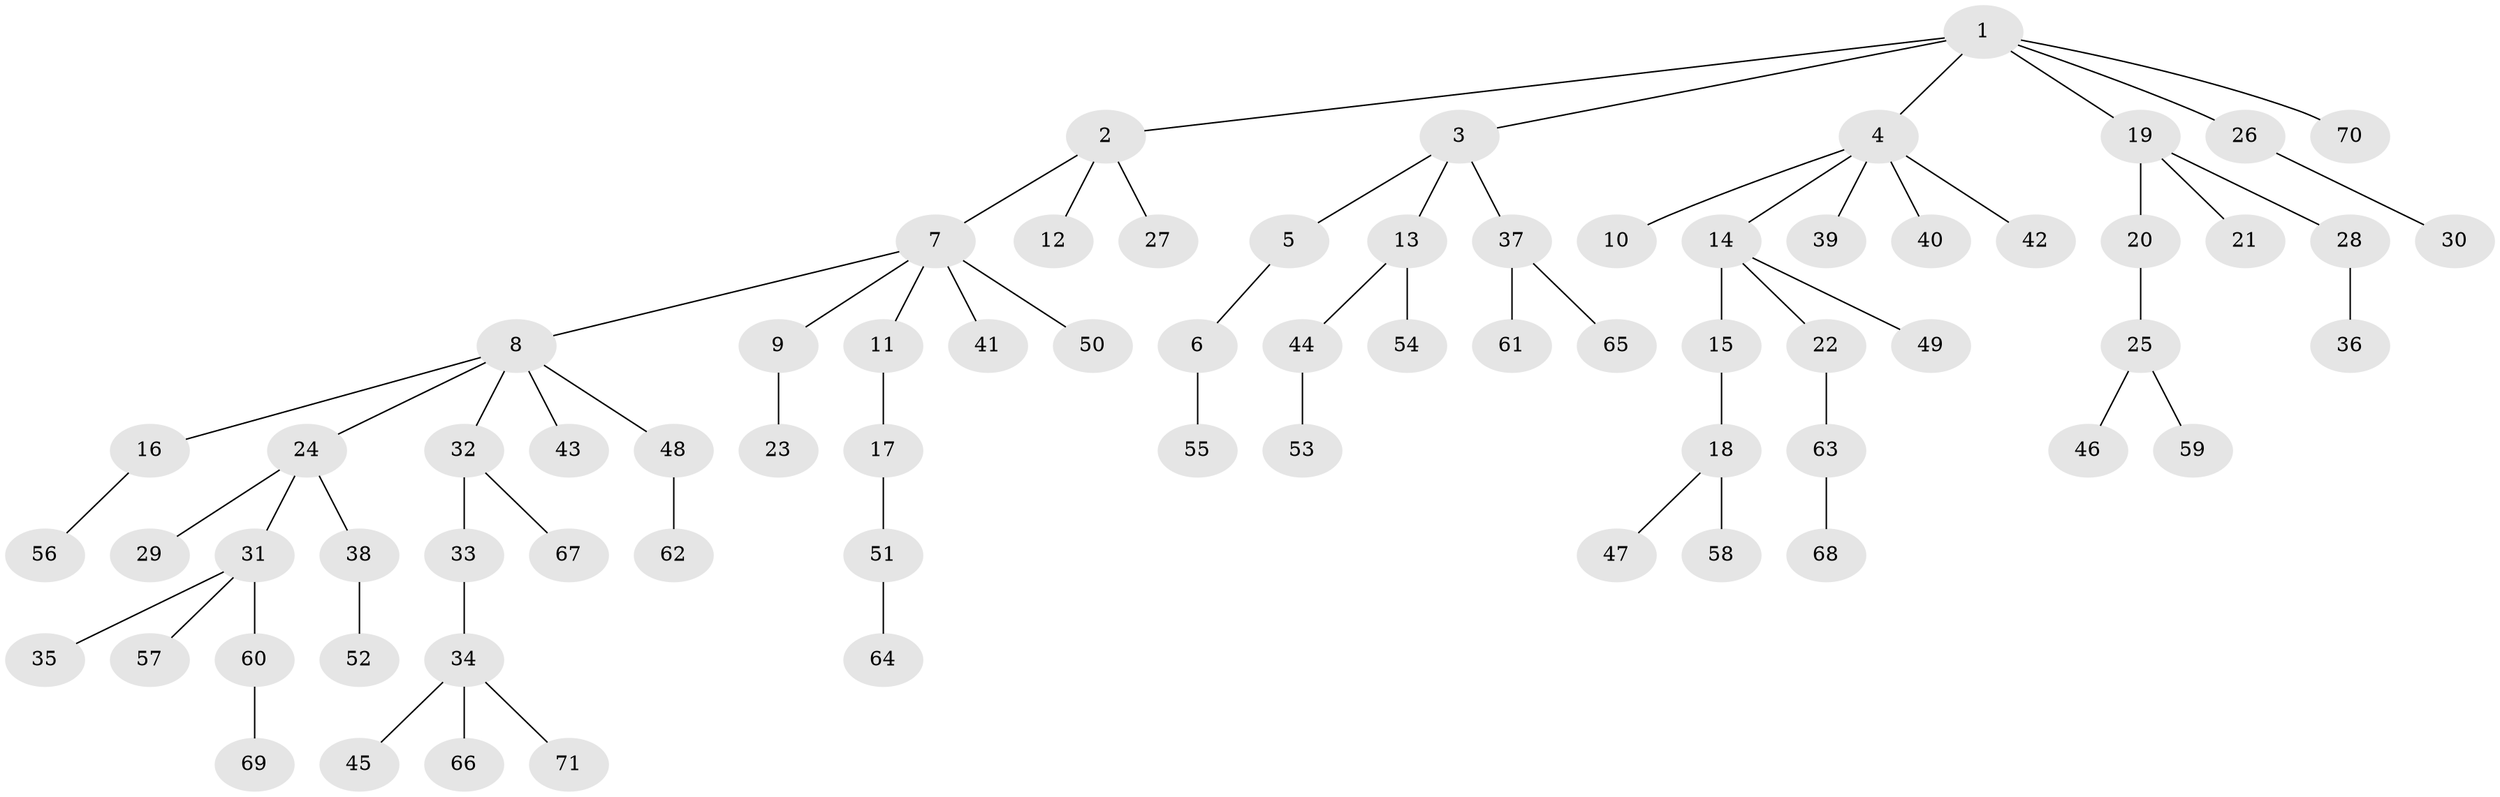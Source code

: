 // coarse degree distribution, {8: 0.04081632653061224, 3: 0.061224489795918366, 2: 0.1836734693877551, 10: 0.02040816326530612, 1: 0.6326530612244898, 4: 0.061224489795918366}
// Generated by graph-tools (version 1.1) at 2025/52/02/27/25 19:52:13]
// undirected, 71 vertices, 70 edges
graph export_dot {
graph [start="1"]
  node [color=gray90,style=filled];
  1;
  2;
  3;
  4;
  5;
  6;
  7;
  8;
  9;
  10;
  11;
  12;
  13;
  14;
  15;
  16;
  17;
  18;
  19;
  20;
  21;
  22;
  23;
  24;
  25;
  26;
  27;
  28;
  29;
  30;
  31;
  32;
  33;
  34;
  35;
  36;
  37;
  38;
  39;
  40;
  41;
  42;
  43;
  44;
  45;
  46;
  47;
  48;
  49;
  50;
  51;
  52;
  53;
  54;
  55;
  56;
  57;
  58;
  59;
  60;
  61;
  62;
  63;
  64;
  65;
  66;
  67;
  68;
  69;
  70;
  71;
  1 -- 2;
  1 -- 3;
  1 -- 4;
  1 -- 19;
  1 -- 26;
  1 -- 70;
  2 -- 7;
  2 -- 12;
  2 -- 27;
  3 -- 5;
  3 -- 13;
  3 -- 37;
  4 -- 10;
  4 -- 14;
  4 -- 39;
  4 -- 40;
  4 -- 42;
  5 -- 6;
  6 -- 55;
  7 -- 8;
  7 -- 9;
  7 -- 11;
  7 -- 41;
  7 -- 50;
  8 -- 16;
  8 -- 24;
  8 -- 32;
  8 -- 43;
  8 -- 48;
  9 -- 23;
  11 -- 17;
  13 -- 44;
  13 -- 54;
  14 -- 15;
  14 -- 22;
  14 -- 49;
  15 -- 18;
  16 -- 56;
  17 -- 51;
  18 -- 47;
  18 -- 58;
  19 -- 20;
  19 -- 21;
  19 -- 28;
  20 -- 25;
  22 -- 63;
  24 -- 29;
  24 -- 31;
  24 -- 38;
  25 -- 46;
  25 -- 59;
  26 -- 30;
  28 -- 36;
  31 -- 35;
  31 -- 57;
  31 -- 60;
  32 -- 33;
  32 -- 67;
  33 -- 34;
  34 -- 45;
  34 -- 66;
  34 -- 71;
  37 -- 61;
  37 -- 65;
  38 -- 52;
  44 -- 53;
  48 -- 62;
  51 -- 64;
  60 -- 69;
  63 -- 68;
}
